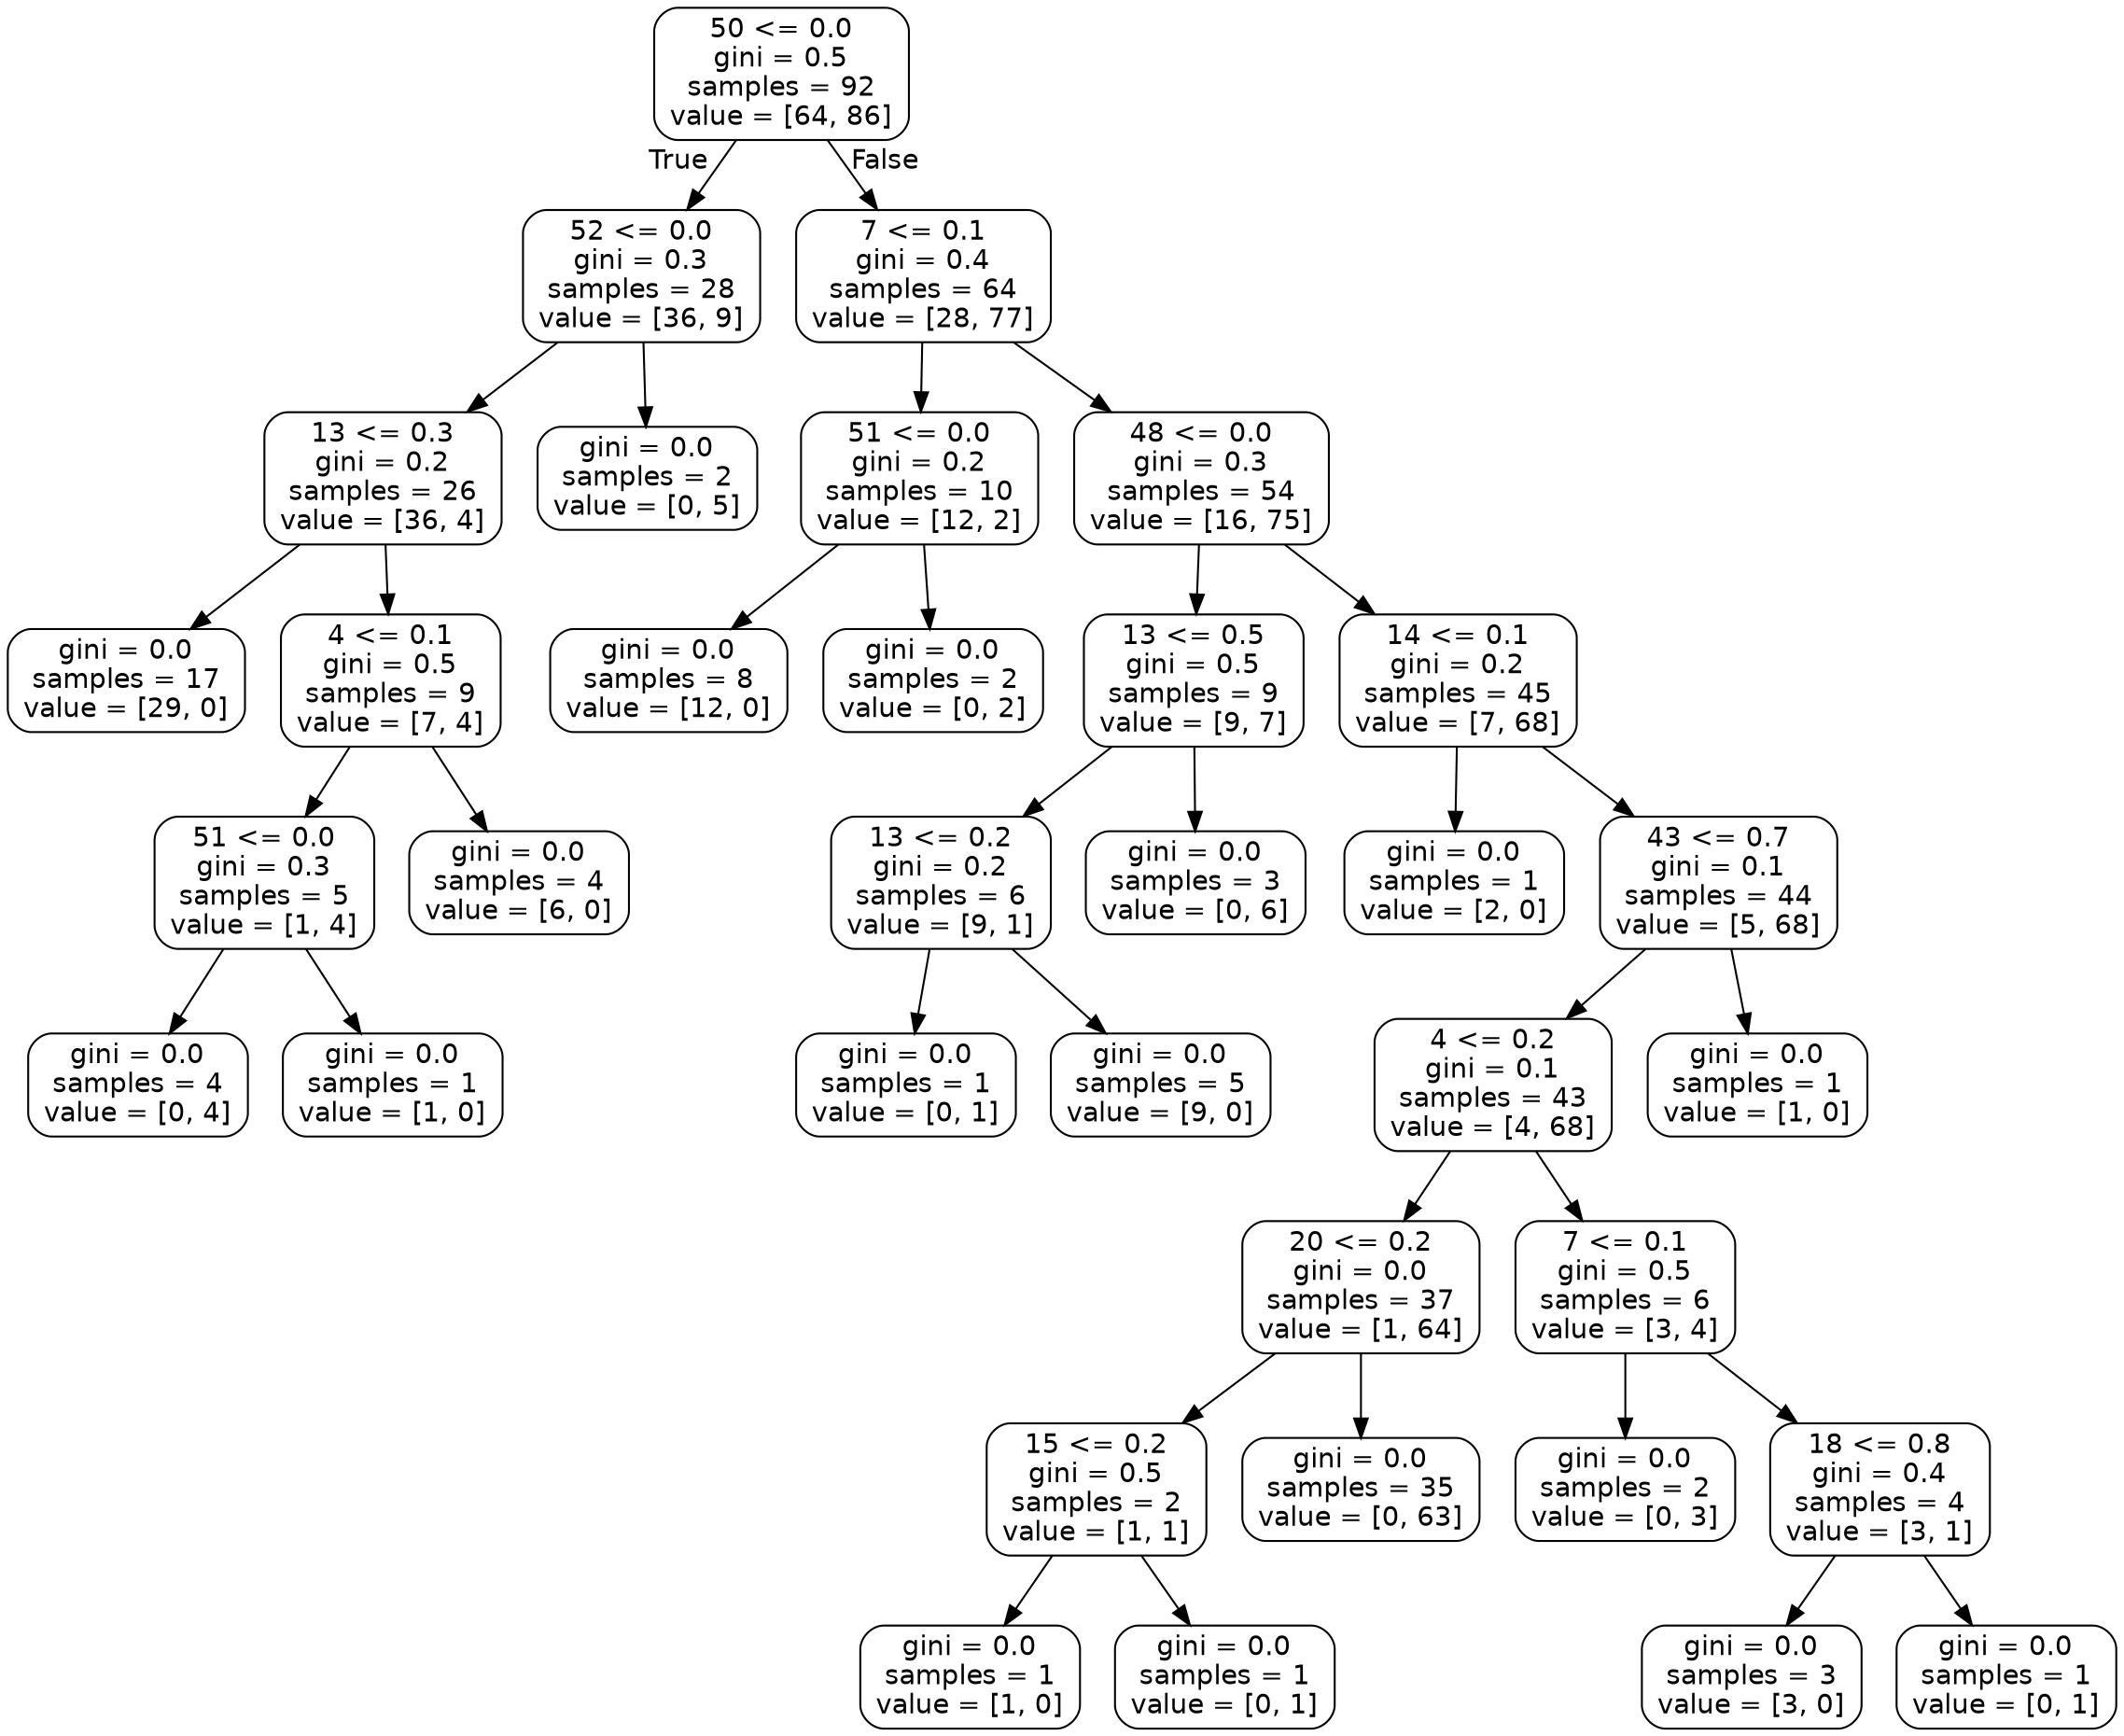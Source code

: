 digraph Tree {
node [shape=box, style="rounded", color="black", fontname=helvetica] ;
edge [fontname=helvetica] ;
0 [label="50 <= 0.0\ngini = 0.5\nsamples = 92\nvalue = [64, 86]"] ;
1 [label="52 <= 0.0\ngini = 0.3\nsamples = 28\nvalue = [36, 9]"] ;
0 -> 1 [labeldistance=2.5, labelangle=45, headlabel="True"] ;
2 [label="13 <= 0.3\ngini = 0.2\nsamples = 26\nvalue = [36, 4]"] ;
1 -> 2 ;
3 [label="gini = 0.0\nsamples = 17\nvalue = [29, 0]"] ;
2 -> 3 ;
4 [label="4 <= 0.1\ngini = 0.5\nsamples = 9\nvalue = [7, 4]"] ;
2 -> 4 ;
5 [label="51 <= 0.0\ngini = 0.3\nsamples = 5\nvalue = [1, 4]"] ;
4 -> 5 ;
6 [label="gini = 0.0\nsamples = 4\nvalue = [0, 4]"] ;
5 -> 6 ;
7 [label="gini = 0.0\nsamples = 1\nvalue = [1, 0]"] ;
5 -> 7 ;
8 [label="gini = 0.0\nsamples = 4\nvalue = [6, 0]"] ;
4 -> 8 ;
9 [label="gini = 0.0\nsamples = 2\nvalue = [0, 5]"] ;
1 -> 9 ;
10 [label="7 <= 0.1\ngini = 0.4\nsamples = 64\nvalue = [28, 77]"] ;
0 -> 10 [labeldistance=2.5, labelangle=-45, headlabel="False"] ;
11 [label="51 <= 0.0\ngini = 0.2\nsamples = 10\nvalue = [12, 2]"] ;
10 -> 11 ;
12 [label="gini = 0.0\nsamples = 8\nvalue = [12, 0]"] ;
11 -> 12 ;
13 [label="gini = 0.0\nsamples = 2\nvalue = [0, 2]"] ;
11 -> 13 ;
14 [label="48 <= 0.0\ngini = 0.3\nsamples = 54\nvalue = [16, 75]"] ;
10 -> 14 ;
15 [label="13 <= 0.5\ngini = 0.5\nsamples = 9\nvalue = [9, 7]"] ;
14 -> 15 ;
16 [label="13 <= 0.2\ngini = 0.2\nsamples = 6\nvalue = [9, 1]"] ;
15 -> 16 ;
17 [label="gini = 0.0\nsamples = 1\nvalue = [0, 1]"] ;
16 -> 17 ;
18 [label="gini = 0.0\nsamples = 5\nvalue = [9, 0]"] ;
16 -> 18 ;
19 [label="gini = 0.0\nsamples = 3\nvalue = [0, 6]"] ;
15 -> 19 ;
20 [label="14 <= 0.1\ngini = 0.2\nsamples = 45\nvalue = [7, 68]"] ;
14 -> 20 ;
21 [label="gini = 0.0\nsamples = 1\nvalue = [2, 0]"] ;
20 -> 21 ;
22 [label="43 <= 0.7\ngini = 0.1\nsamples = 44\nvalue = [5, 68]"] ;
20 -> 22 ;
23 [label="4 <= 0.2\ngini = 0.1\nsamples = 43\nvalue = [4, 68]"] ;
22 -> 23 ;
24 [label="20 <= 0.2\ngini = 0.0\nsamples = 37\nvalue = [1, 64]"] ;
23 -> 24 ;
25 [label="15 <= 0.2\ngini = 0.5\nsamples = 2\nvalue = [1, 1]"] ;
24 -> 25 ;
26 [label="gini = 0.0\nsamples = 1\nvalue = [1, 0]"] ;
25 -> 26 ;
27 [label="gini = 0.0\nsamples = 1\nvalue = [0, 1]"] ;
25 -> 27 ;
28 [label="gini = 0.0\nsamples = 35\nvalue = [0, 63]"] ;
24 -> 28 ;
29 [label="7 <= 0.1\ngini = 0.5\nsamples = 6\nvalue = [3, 4]"] ;
23 -> 29 ;
30 [label="gini = 0.0\nsamples = 2\nvalue = [0, 3]"] ;
29 -> 30 ;
31 [label="18 <= 0.8\ngini = 0.4\nsamples = 4\nvalue = [3, 1]"] ;
29 -> 31 ;
32 [label="gini = 0.0\nsamples = 3\nvalue = [3, 0]"] ;
31 -> 32 ;
33 [label="gini = 0.0\nsamples = 1\nvalue = [0, 1]"] ;
31 -> 33 ;
34 [label="gini = 0.0\nsamples = 1\nvalue = [1, 0]"] ;
22 -> 34 ;
}